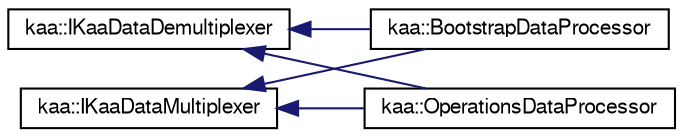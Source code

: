 digraph "Graphical Class Hierarchy"
{
  bgcolor="transparent";
  edge [fontname="FreeSans",fontsize="10",labelfontname="FreeSans",labelfontsize="10"];
  node [fontname="FreeSans",fontsize="10",shape=record];
  rankdir="LR";
  Node1 [label="kaa::IKaaDataDemultiplexer",height=0.2,width=0.4,color="black",URL="$classkaa_1_1IKaaDataDemultiplexer.html"];
  Node1 -> Node2 [dir="back",color="midnightblue",fontsize="10",style="solid",fontname="FreeSans"];
  Node2 [label="kaa::BootstrapDataProcessor",height=0.2,width=0.4,color="black",URL="$classkaa_1_1BootstrapDataProcessor.html"];
  Node1 -> Node3 [dir="back",color="midnightblue",fontsize="10",style="solid",fontname="FreeSans"];
  Node3 [label="kaa::OperationsDataProcessor",height=0.2,width=0.4,color="black",URL="$classkaa_1_1OperationsDataProcessor.html"];
  Node4 [label="kaa::IKaaDataMultiplexer",height=0.2,width=0.4,color="black",URL="$classkaa_1_1IKaaDataMultiplexer.html"];
  Node4 -> Node2 [dir="back",color="midnightblue",fontsize="10",style="solid",fontname="FreeSans"];
  Node4 -> Node3 [dir="back",color="midnightblue",fontsize="10",style="solid",fontname="FreeSans"];
}
